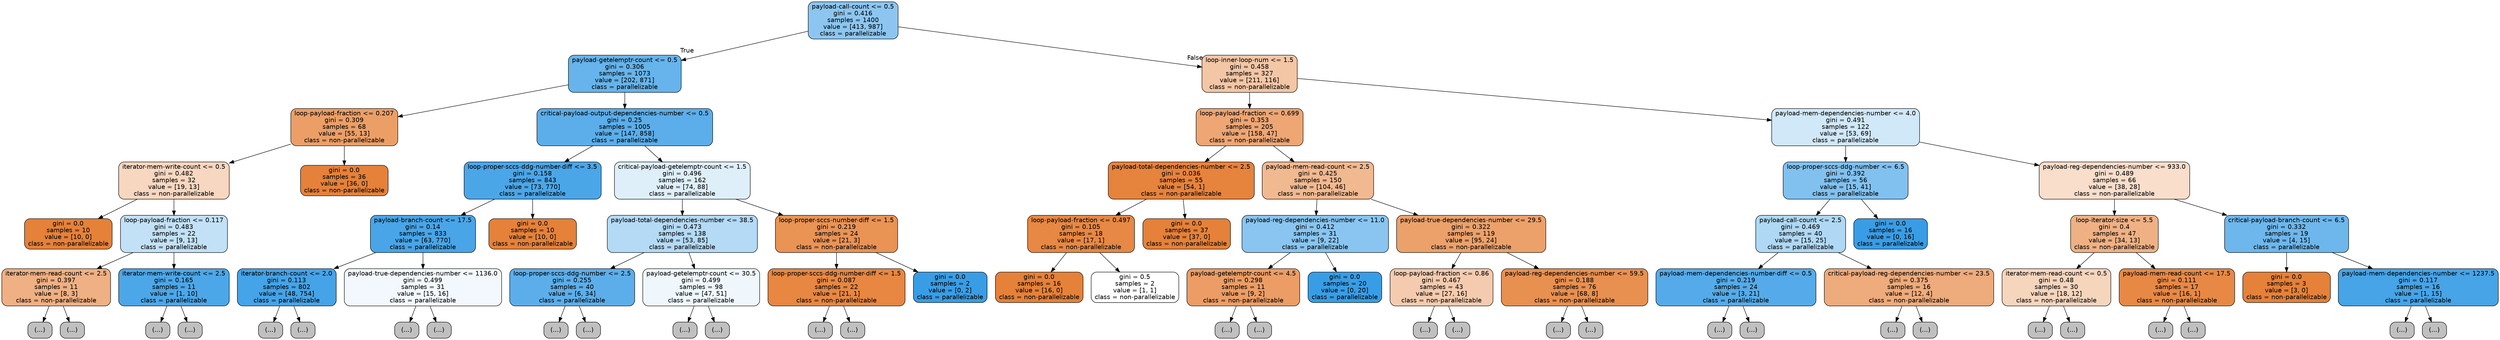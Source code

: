 digraph Tree {
node [shape=box, style="filled, rounded", color="black", fontname=helvetica] ;
edge [fontname=helvetica] ;
0 [label="payload-call-count <= 0.5\ngini = 0.416\nsamples = 1400\nvalue = [413, 987]\nclass = parallelizable", fillcolor="#399de594"] ;
1 [label="payload-getelemptr-count <= 0.5\ngini = 0.306\nsamples = 1073\nvalue = [202, 871]\nclass = parallelizable", fillcolor="#399de5c4"] ;
0 -> 1 [labeldistance=2.5, labelangle=45, headlabel="True"] ;
2 [label="loop-payload-fraction <= 0.207\ngini = 0.309\nsamples = 68\nvalue = [55, 13]\nclass = non-parallelizable", fillcolor="#e58139c3"] ;
1 -> 2 ;
3 [label="iterator-mem-write-count <= 0.5\ngini = 0.482\nsamples = 32\nvalue = [19, 13]\nclass = non-parallelizable", fillcolor="#e5813951"] ;
2 -> 3 ;
4 [label="gini = 0.0\nsamples = 10\nvalue = [10, 0]\nclass = non-parallelizable", fillcolor="#e58139ff"] ;
3 -> 4 ;
5 [label="loop-payload-fraction <= 0.117\ngini = 0.483\nsamples = 22\nvalue = [9, 13]\nclass = parallelizable", fillcolor="#399de54e"] ;
3 -> 5 ;
6 [label="iterator-mem-read-count <= 2.5\ngini = 0.397\nsamples = 11\nvalue = [8, 3]\nclass = non-parallelizable", fillcolor="#e581399f"] ;
5 -> 6 ;
7 [label="(...)", fillcolor="#C0C0C0"] ;
6 -> 7 ;
8 [label="(...)", fillcolor="#C0C0C0"] ;
6 -> 8 ;
17 [label="iterator-mem-write-count <= 2.5\ngini = 0.165\nsamples = 11\nvalue = [1, 10]\nclass = parallelizable", fillcolor="#399de5e6"] ;
5 -> 17 ;
18 [label="(...)", fillcolor="#C0C0C0"] ;
17 -> 18 ;
19 [label="(...)", fillcolor="#C0C0C0"] ;
17 -> 19 ;
22 [label="gini = 0.0\nsamples = 36\nvalue = [36, 0]\nclass = non-parallelizable", fillcolor="#e58139ff"] ;
2 -> 22 ;
23 [label="critical-payload-output-dependencies-number <= 0.5\ngini = 0.25\nsamples = 1005\nvalue = [147, 858]\nclass = parallelizable", fillcolor="#399de5d3"] ;
1 -> 23 ;
24 [label="loop-proper-sccs-ddg-number-diff <= 3.5\ngini = 0.158\nsamples = 843\nvalue = [73, 770]\nclass = parallelizable", fillcolor="#399de5e7"] ;
23 -> 24 ;
25 [label="payload-branch-count <= 17.5\ngini = 0.14\nsamples = 833\nvalue = [63, 770]\nclass = parallelizable", fillcolor="#399de5ea"] ;
24 -> 25 ;
26 [label="iterator-branch-count <= 2.0\ngini = 0.113\nsamples = 802\nvalue = [48, 754]\nclass = parallelizable", fillcolor="#399de5ef"] ;
25 -> 26 ;
27 [label="(...)", fillcolor="#C0C0C0"] ;
26 -> 27 ;
136 [label="(...)", fillcolor="#C0C0C0"] ;
26 -> 136 ;
137 [label="payload-true-dependencies-number <= 1136.0\ngini = 0.499\nsamples = 31\nvalue = [15, 16]\nclass = parallelizable", fillcolor="#399de510"] ;
25 -> 137 ;
138 [label="(...)", fillcolor="#C0C0C0"] ;
137 -> 138 ;
145 [label="(...)", fillcolor="#C0C0C0"] ;
137 -> 145 ;
146 [label="gini = 0.0\nsamples = 10\nvalue = [10, 0]\nclass = non-parallelizable", fillcolor="#e58139ff"] ;
24 -> 146 ;
147 [label="critical-payload-getelemptr-count <= 1.5\ngini = 0.496\nsamples = 162\nvalue = [74, 88]\nclass = parallelizable", fillcolor="#399de529"] ;
23 -> 147 ;
148 [label="payload-total-dependencies-number <= 38.5\ngini = 0.473\nsamples = 138\nvalue = [53, 85]\nclass = parallelizable", fillcolor="#399de560"] ;
147 -> 148 ;
149 [label="loop-proper-sccs-ddg-number <= 2.5\ngini = 0.255\nsamples = 40\nvalue = [6, 34]\nclass = parallelizable", fillcolor="#399de5d2"] ;
148 -> 149 ;
150 [label="(...)", fillcolor="#C0C0C0"] ;
149 -> 150 ;
163 [label="(...)", fillcolor="#C0C0C0"] ;
149 -> 163 ;
164 [label="payload-getelemptr-count <= 30.5\ngini = 0.499\nsamples = 98\nvalue = [47, 51]\nclass = parallelizable", fillcolor="#399de514"] ;
148 -> 164 ;
165 [label="(...)", fillcolor="#C0C0C0"] ;
164 -> 165 ;
190 [label="(...)", fillcolor="#C0C0C0"] ;
164 -> 190 ;
207 [label="loop-proper-sccs-number-diff <= 1.5\ngini = 0.219\nsamples = 24\nvalue = [21, 3]\nclass = non-parallelizable", fillcolor="#e58139db"] ;
147 -> 207 ;
208 [label="loop-proper-sccs-ddg-number-diff <= 1.5\ngini = 0.087\nsamples = 22\nvalue = [21, 1]\nclass = non-parallelizable", fillcolor="#e58139f3"] ;
207 -> 208 ;
209 [label="(...)", fillcolor="#C0C0C0"] ;
208 -> 209 ;
210 [label="(...)", fillcolor="#C0C0C0"] ;
208 -> 210 ;
213 [label="gini = 0.0\nsamples = 2\nvalue = [0, 2]\nclass = parallelizable", fillcolor="#399de5ff"] ;
207 -> 213 ;
214 [label="loop-inner-loop-num <= 1.5\ngini = 0.458\nsamples = 327\nvalue = [211, 116]\nclass = non-parallelizable", fillcolor="#e5813973"] ;
0 -> 214 [labeldistance=2.5, labelangle=-45, headlabel="False"] ;
215 [label="loop-payload-fraction <= 0.699\ngini = 0.353\nsamples = 205\nvalue = [158, 47]\nclass = non-parallelizable", fillcolor="#e58139b3"] ;
214 -> 215 ;
216 [label="payload-total-dependencies-number <= 2.5\ngini = 0.036\nsamples = 55\nvalue = [54, 1]\nclass = non-parallelizable", fillcolor="#e58139fa"] ;
215 -> 216 ;
217 [label="loop-payload-fraction <= 0.497\ngini = 0.105\nsamples = 18\nvalue = [17, 1]\nclass = non-parallelizable", fillcolor="#e58139f0"] ;
216 -> 217 ;
218 [label="gini = 0.0\nsamples = 16\nvalue = [16, 0]\nclass = non-parallelizable", fillcolor="#e58139ff"] ;
217 -> 218 ;
219 [label="gini = 0.5\nsamples = 2\nvalue = [1, 1]\nclass = non-parallelizable", fillcolor="#e5813900"] ;
217 -> 219 ;
220 [label="gini = 0.0\nsamples = 37\nvalue = [37, 0]\nclass = non-parallelizable", fillcolor="#e58139ff"] ;
216 -> 220 ;
221 [label="payload-mem-read-count <= 2.5\ngini = 0.425\nsamples = 150\nvalue = [104, 46]\nclass = non-parallelizable", fillcolor="#e581398e"] ;
215 -> 221 ;
222 [label="payload-reg-dependencies-number <= 11.0\ngini = 0.412\nsamples = 31\nvalue = [9, 22]\nclass = parallelizable", fillcolor="#399de597"] ;
221 -> 222 ;
223 [label="payload-getelemptr-count <= 4.5\ngini = 0.298\nsamples = 11\nvalue = [9, 2]\nclass = non-parallelizable", fillcolor="#e58139c6"] ;
222 -> 223 ;
224 [label="(...)", fillcolor="#C0C0C0"] ;
223 -> 224 ;
225 [label="(...)", fillcolor="#C0C0C0"] ;
223 -> 225 ;
226 [label="gini = 0.0\nsamples = 20\nvalue = [0, 20]\nclass = parallelizable", fillcolor="#399de5ff"] ;
222 -> 226 ;
227 [label="payload-true-dependencies-number <= 29.5\ngini = 0.322\nsamples = 119\nvalue = [95, 24]\nclass = non-parallelizable", fillcolor="#e58139bf"] ;
221 -> 227 ;
228 [label="loop-payload-fraction <= 0.86\ngini = 0.467\nsamples = 43\nvalue = [27, 16]\nclass = non-parallelizable", fillcolor="#e5813968"] ;
227 -> 228 ;
229 [label="(...)", fillcolor="#C0C0C0"] ;
228 -> 229 ;
240 [label="(...)", fillcolor="#C0C0C0"] ;
228 -> 240 ;
245 [label="payload-reg-dependencies-number <= 59.5\ngini = 0.188\nsamples = 76\nvalue = [68, 8]\nclass = non-parallelizable", fillcolor="#e58139e1"] ;
227 -> 245 ;
246 [label="(...)", fillcolor="#C0C0C0"] ;
245 -> 246 ;
255 [label="(...)", fillcolor="#C0C0C0"] ;
245 -> 255 ;
262 [label="payload-mem-dependencies-number <= 4.0\ngini = 0.491\nsamples = 122\nvalue = [53, 69]\nclass = parallelizable", fillcolor="#399de53b"] ;
214 -> 262 ;
263 [label="loop-proper-sccs-ddg-number <= 6.5\ngini = 0.392\nsamples = 56\nvalue = [15, 41]\nclass = parallelizable", fillcolor="#399de5a2"] ;
262 -> 263 ;
264 [label="payload-call-count <= 2.5\ngini = 0.469\nsamples = 40\nvalue = [15, 25]\nclass = parallelizable", fillcolor="#399de566"] ;
263 -> 264 ;
265 [label="payload-mem-dependencies-number-diff <= 0.5\ngini = 0.219\nsamples = 24\nvalue = [3, 21]\nclass = parallelizable", fillcolor="#399de5db"] ;
264 -> 265 ;
266 [label="(...)", fillcolor="#C0C0C0"] ;
265 -> 266 ;
267 [label="(...)", fillcolor="#C0C0C0"] ;
265 -> 267 ;
270 [label="critical-payload-reg-dependencies-number <= 23.5\ngini = 0.375\nsamples = 16\nvalue = [12, 4]\nclass = non-parallelizable", fillcolor="#e58139aa"] ;
264 -> 270 ;
271 [label="(...)", fillcolor="#C0C0C0"] ;
270 -> 271 ;
274 [label="(...)", fillcolor="#C0C0C0"] ;
270 -> 274 ;
275 [label="gini = 0.0\nsamples = 16\nvalue = [0, 16]\nclass = parallelizable", fillcolor="#399de5ff"] ;
263 -> 275 ;
276 [label="payload-reg-dependencies-number <= 933.0\ngini = 0.489\nsamples = 66\nvalue = [38, 28]\nclass = non-parallelizable", fillcolor="#e5813943"] ;
262 -> 276 ;
277 [label="loop-iterator-size <= 5.5\ngini = 0.4\nsamples = 47\nvalue = [34, 13]\nclass = non-parallelizable", fillcolor="#e581399e"] ;
276 -> 277 ;
278 [label="iterator-mem-read-count <= 0.5\ngini = 0.48\nsamples = 30\nvalue = [18, 12]\nclass = non-parallelizable", fillcolor="#e5813955"] ;
277 -> 278 ;
279 [label="(...)", fillcolor="#C0C0C0"] ;
278 -> 279 ;
286 [label="(...)", fillcolor="#C0C0C0"] ;
278 -> 286 ;
289 [label="payload-mem-read-count <= 17.5\ngini = 0.111\nsamples = 17\nvalue = [16, 1]\nclass = non-parallelizable", fillcolor="#e58139ef"] ;
277 -> 289 ;
290 [label="(...)", fillcolor="#C0C0C0"] ;
289 -> 290 ;
293 [label="(...)", fillcolor="#C0C0C0"] ;
289 -> 293 ;
294 [label="critical-payload-branch-count <= 6.5\ngini = 0.332\nsamples = 19\nvalue = [4, 15]\nclass = parallelizable", fillcolor="#399de5bb"] ;
276 -> 294 ;
295 [label="gini = 0.0\nsamples = 3\nvalue = [3, 0]\nclass = non-parallelizable", fillcolor="#e58139ff"] ;
294 -> 295 ;
296 [label="payload-mem-dependencies-number <= 1237.5\ngini = 0.117\nsamples = 16\nvalue = [1, 15]\nclass = parallelizable", fillcolor="#399de5ee"] ;
294 -> 296 ;
297 [label="(...)", fillcolor="#C0C0C0"] ;
296 -> 297 ;
298 [label="(...)", fillcolor="#C0C0C0"] ;
296 -> 298 ;
}